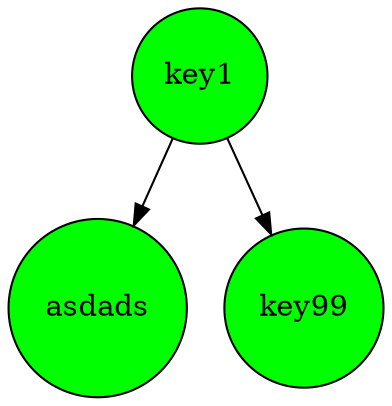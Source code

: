 digraph BST {
    node [shape=circle, style=filled, fillcolor=green];
    key1;
    key1 -> asdads;
    asdads;
    key1 -> key99;
    key99;
}